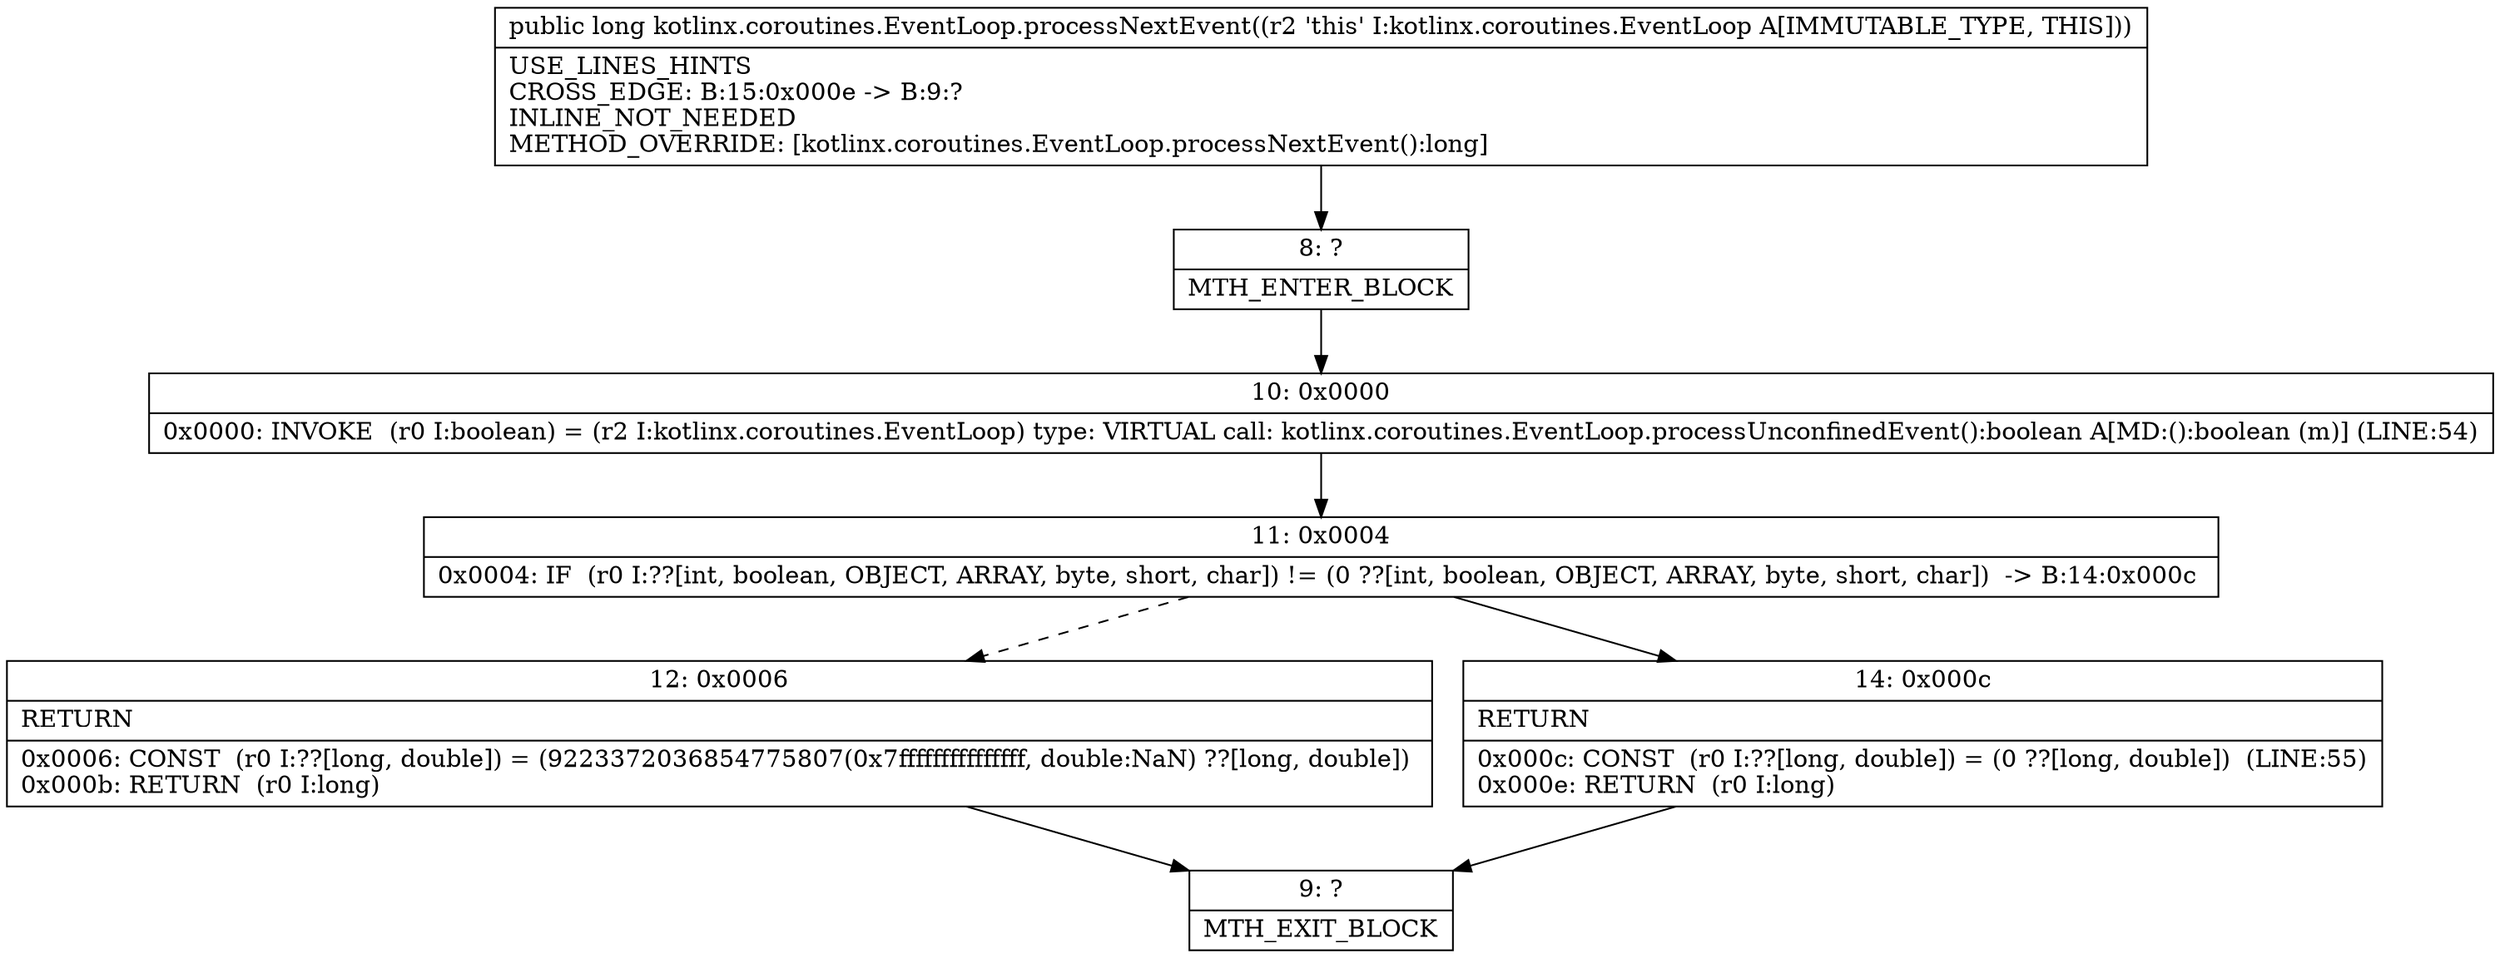 digraph "CFG forkotlinx.coroutines.EventLoop.processNextEvent()J" {
Node_8 [shape=record,label="{8\:\ ?|MTH_ENTER_BLOCK\l}"];
Node_10 [shape=record,label="{10\:\ 0x0000|0x0000: INVOKE  (r0 I:boolean) = (r2 I:kotlinx.coroutines.EventLoop) type: VIRTUAL call: kotlinx.coroutines.EventLoop.processUnconfinedEvent():boolean A[MD:():boolean (m)] (LINE:54)\l}"];
Node_11 [shape=record,label="{11\:\ 0x0004|0x0004: IF  (r0 I:??[int, boolean, OBJECT, ARRAY, byte, short, char]) != (0 ??[int, boolean, OBJECT, ARRAY, byte, short, char])  \-\> B:14:0x000c \l}"];
Node_12 [shape=record,label="{12\:\ 0x0006|RETURN\l|0x0006: CONST  (r0 I:??[long, double]) = (9223372036854775807(0x7fffffffffffffff, double:NaN) ??[long, double]) \l0x000b: RETURN  (r0 I:long) \l}"];
Node_9 [shape=record,label="{9\:\ ?|MTH_EXIT_BLOCK\l}"];
Node_14 [shape=record,label="{14\:\ 0x000c|RETURN\l|0x000c: CONST  (r0 I:??[long, double]) = (0 ??[long, double])  (LINE:55)\l0x000e: RETURN  (r0 I:long) \l}"];
MethodNode[shape=record,label="{public long kotlinx.coroutines.EventLoop.processNextEvent((r2 'this' I:kotlinx.coroutines.EventLoop A[IMMUTABLE_TYPE, THIS]))  | USE_LINES_HINTS\lCROSS_EDGE: B:15:0x000e \-\> B:9:?\lINLINE_NOT_NEEDED\lMETHOD_OVERRIDE: [kotlinx.coroutines.EventLoop.processNextEvent():long]\l}"];
MethodNode -> Node_8;Node_8 -> Node_10;
Node_10 -> Node_11;
Node_11 -> Node_12[style=dashed];
Node_11 -> Node_14;
Node_12 -> Node_9;
Node_14 -> Node_9;
}

